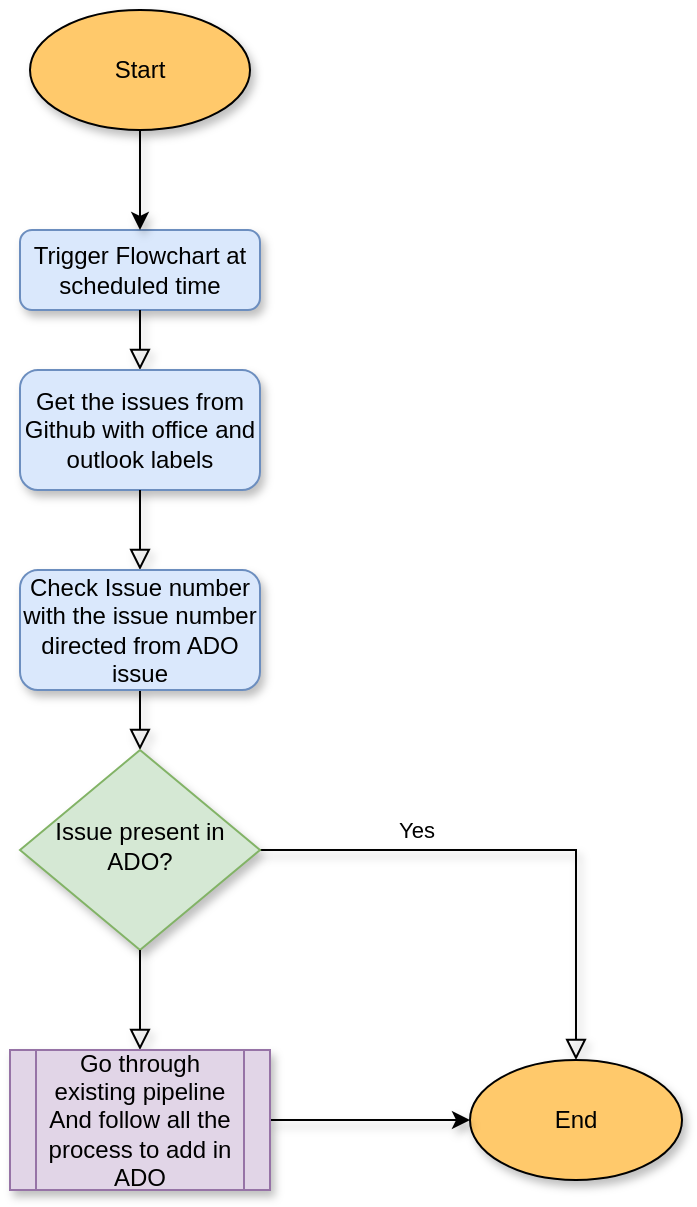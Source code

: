 <mxfile version="21.3.8" type="github">
  <diagram id="C5RBs43oDa-KdzZeNtuy" name="Page-1">
    <mxGraphModel dx="746" dy="458" grid="1" gridSize="10" guides="1" tooltips="1" connect="1" arrows="1" fold="1" page="1" pageScale="1" pageWidth="827" pageHeight="1169" math="0" shadow="0">
      <root>
        <mxCell id="WIyWlLk6GJQsqaUBKTNV-0" />
        <mxCell id="WIyWlLk6GJQsqaUBKTNV-1" parent="WIyWlLk6GJQsqaUBKTNV-0" />
        <mxCell id="WIyWlLk6GJQsqaUBKTNV-2" value="" style="rounded=0;html=1;jettySize=auto;orthogonalLoop=1;fontSize=11;endArrow=block;endFill=0;endSize=8;strokeWidth=1;shadow=1;labelBackgroundColor=none;edgeStyle=orthogonalEdgeStyle;" parent="WIyWlLk6GJQsqaUBKTNV-1" source="9sfEVXP1xQaM_N1M5TQf-2" target="WIyWlLk6GJQsqaUBKTNV-6" edge="1">
          <mxGeometry relative="1" as="geometry" />
        </mxCell>
        <mxCell id="WIyWlLk6GJQsqaUBKTNV-3" value="Trigger Flowchart at scheduled time" style="rounded=1;whiteSpace=wrap;html=1;fontSize=12;glass=0;strokeWidth=1;shadow=1;fillColor=#dae8fc;strokeColor=#6c8ebf;" parent="WIyWlLk6GJQsqaUBKTNV-1" vertex="1">
          <mxGeometry x="205" y="260" width="120" height="40" as="geometry" />
        </mxCell>
        <mxCell id="WIyWlLk6GJQsqaUBKTNV-4" value="Yes" style="rounded=0;html=1;jettySize=auto;orthogonalLoop=1;fontSize=11;endArrow=block;endFill=0;endSize=8;strokeWidth=1;shadow=1;labelBackgroundColor=none;edgeStyle=orthogonalEdgeStyle;entryX=0.5;entryY=0;entryDx=0;entryDy=0;" parent="WIyWlLk6GJQsqaUBKTNV-1" source="WIyWlLk6GJQsqaUBKTNV-6" target="9sfEVXP1xQaM_N1M5TQf-6" edge="1">
          <mxGeometry x="-0.41" y="10" relative="1" as="geometry">
            <mxPoint as="offset" />
            <mxPoint x="435.64" y="696.68" as="targetPoint" />
          </mxGeometry>
        </mxCell>
        <mxCell id="WIyWlLk6GJQsqaUBKTNV-6" value="Issue present in ADO?" style="rhombus;whiteSpace=wrap;html=1;shadow=1;fontFamily=Helvetica;fontSize=12;align=center;strokeWidth=1;spacing=6;spacingTop=-4;fillColor=#d5e8d4;strokeColor=#82b366;" parent="WIyWlLk6GJQsqaUBKTNV-1" vertex="1">
          <mxGeometry x="205" y="520" width="120" height="100" as="geometry" />
        </mxCell>
        <mxCell id="9sfEVXP1xQaM_N1M5TQf-1" value="" style="rounded=0;html=1;jettySize=auto;orthogonalLoop=1;fontSize=11;endArrow=block;endFill=0;endSize=8;strokeWidth=1;shadow=1;labelBackgroundColor=none;edgeStyle=orthogonalEdgeStyle;" parent="WIyWlLk6GJQsqaUBKTNV-1" source="WIyWlLk6GJQsqaUBKTNV-3" target="9sfEVXP1xQaM_N1M5TQf-0" edge="1">
          <mxGeometry relative="1" as="geometry">
            <mxPoint x="265" y="300" as="sourcePoint" />
            <mxPoint x="265" y="420" as="targetPoint" />
          </mxGeometry>
        </mxCell>
        <mxCell id="9sfEVXP1xQaM_N1M5TQf-0" value="Get the issues from Github with office and outlook labels" style="rounded=1;whiteSpace=wrap;html=1;shadow=1;fillColor=#dae8fc;strokeColor=#6c8ebf;" parent="WIyWlLk6GJQsqaUBKTNV-1" vertex="1">
          <mxGeometry x="205" y="330" width="120" height="60" as="geometry" />
        </mxCell>
        <mxCell id="9sfEVXP1xQaM_N1M5TQf-4" value="" style="rounded=0;html=1;jettySize=auto;orthogonalLoop=1;fontSize=11;endArrow=block;endFill=0;endSize=8;strokeWidth=1;shadow=1;labelBackgroundColor=none;edgeStyle=orthogonalEdgeStyle;" parent="WIyWlLk6GJQsqaUBKTNV-1" source="9sfEVXP1xQaM_N1M5TQf-0" target="9sfEVXP1xQaM_N1M5TQf-2" edge="1">
          <mxGeometry relative="1" as="geometry">
            <mxPoint x="265" y="390" as="sourcePoint" />
            <mxPoint x="265" y="520" as="targetPoint" />
          </mxGeometry>
        </mxCell>
        <mxCell id="9sfEVXP1xQaM_N1M5TQf-2" value="Check Issue number with the issue number directed from ADO issue" style="rounded=1;whiteSpace=wrap;html=1;shadow=1;fillColor=#dae8fc;strokeColor=#6c8ebf;" parent="WIyWlLk6GJQsqaUBKTNV-1" vertex="1">
          <mxGeometry x="205" y="430" width="120" height="60" as="geometry" />
        </mxCell>
        <mxCell id="9sfEVXP1xQaM_N1M5TQf-6" value="End" style="ellipse;whiteSpace=wrap;html=1;shadow=1;fillColor=#FFC96B;" parent="WIyWlLk6GJQsqaUBKTNV-1" vertex="1">
          <mxGeometry x="430" y="675" width="106" height="60" as="geometry" />
        </mxCell>
        <mxCell id="9sfEVXP1xQaM_N1M5TQf-8" value="" style="edgeStyle=orthogonalEdgeStyle;rounded=0;html=1;jettySize=auto;orthogonalLoop=1;fontSize=11;endArrow=block;endFill=0;endSize=8;strokeWidth=1;shadow=1;labelBackgroundColor=none;entryX=0.5;entryY=0;entryDx=0;entryDy=0;" parent="WIyWlLk6GJQsqaUBKTNV-1" source="WIyWlLk6GJQsqaUBKTNV-6" target="9sfEVXP1xQaM_N1M5TQf-7" edge="1">
          <mxGeometry y="10" relative="1" as="geometry">
            <mxPoint as="offset" />
            <mxPoint x="265" y="620" as="sourcePoint" />
            <mxPoint x="255" y="780" as="targetPoint" />
          </mxGeometry>
        </mxCell>
        <mxCell id="9sfEVXP1xQaM_N1M5TQf-9" style="edgeStyle=orthogonalEdgeStyle;rounded=0;orthogonalLoop=1;jettySize=auto;html=1;exitX=1;exitY=0.5;exitDx=0;exitDy=0;entryX=0;entryY=0.5;entryDx=0;entryDy=0;shadow=1;" parent="WIyWlLk6GJQsqaUBKTNV-1" source="9sfEVXP1xQaM_N1M5TQf-7" target="9sfEVXP1xQaM_N1M5TQf-6" edge="1">
          <mxGeometry relative="1" as="geometry">
            <mxPoint x="455" y="705" as="targetPoint" />
          </mxGeometry>
        </mxCell>
        <mxCell id="9sfEVXP1xQaM_N1M5TQf-7" value="Go through existing pipeline&lt;br&gt;And follow all the process to add in ADO" style="shape=process;whiteSpace=wrap;html=1;backgroundOutline=1;shadow=1;fillColor=#e1d5e7;strokeColor=#9673a6;" parent="WIyWlLk6GJQsqaUBKTNV-1" vertex="1">
          <mxGeometry x="200" y="670" width="130" height="70" as="geometry" />
        </mxCell>
        <mxCell id="9sfEVXP1xQaM_N1M5TQf-11" value="" style="edgeStyle=orthogonalEdgeStyle;rounded=0;orthogonalLoop=1;jettySize=auto;html=1;shadow=1;" parent="WIyWlLk6GJQsqaUBKTNV-1" source="9sfEVXP1xQaM_N1M5TQf-10" target="WIyWlLk6GJQsqaUBKTNV-3" edge="1">
          <mxGeometry relative="1" as="geometry" />
        </mxCell>
        <mxCell id="9sfEVXP1xQaM_N1M5TQf-10" value="Start" style="ellipse;whiteSpace=wrap;html=1;shadow=1;fillColor=#FFC96B;" parent="WIyWlLk6GJQsqaUBKTNV-1" vertex="1">
          <mxGeometry x="210" y="150" width="110" height="60" as="geometry" />
        </mxCell>
      </root>
    </mxGraphModel>
  </diagram>
</mxfile>
